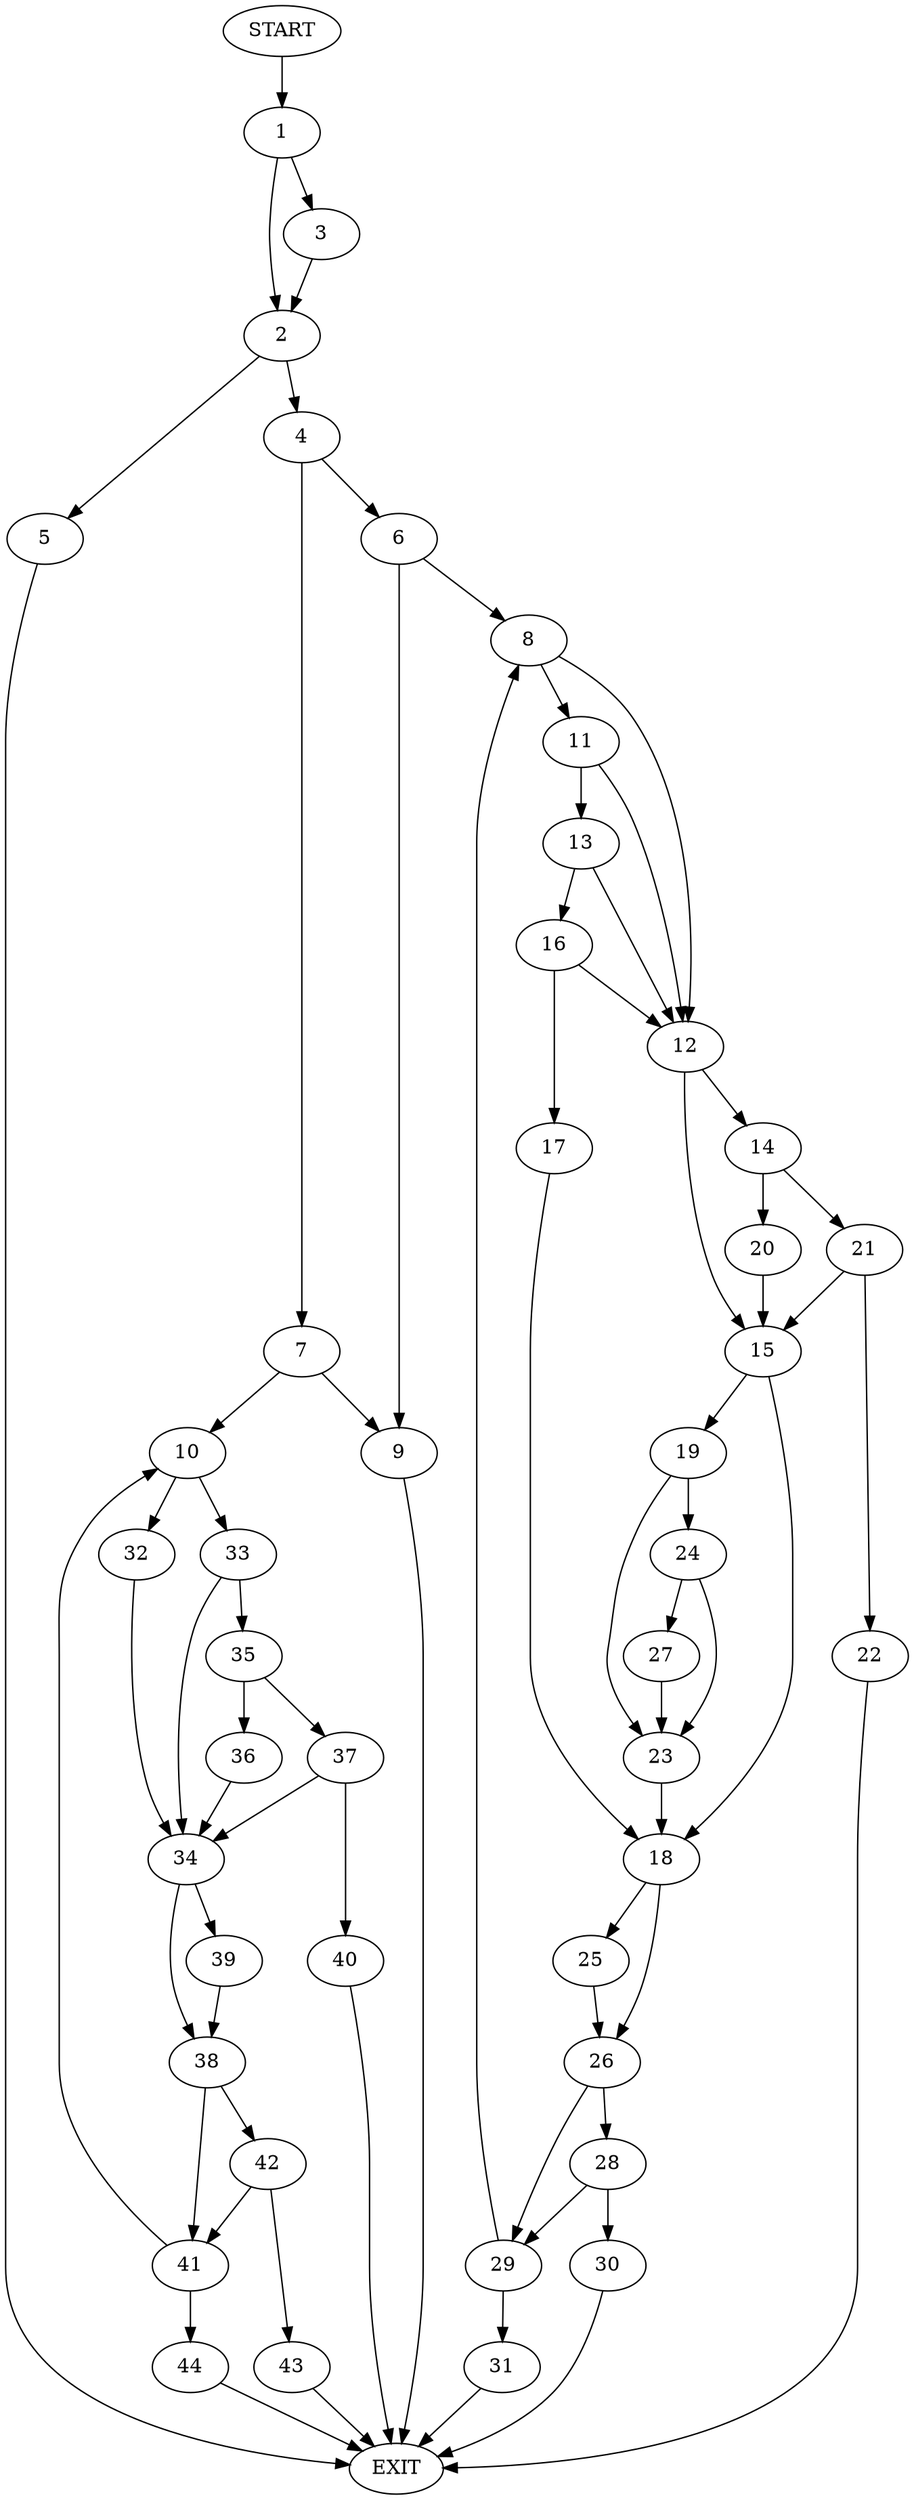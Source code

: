 digraph {
0 [label="START"]
45 [label="EXIT"]
0 -> 1
1 -> 2
1 -> 3
2 -> 4
2 -> 5
3 -> 2
5 -> 45
4 -> 6
4 -> 7
6 -> 8
6 -> 9
7 -> 10
7 -> 9
8 -> 11
8 -> 12
9 -> 45
11 -> 12
11 -> 13
12 -> 14
12 -> 15
13 -> 16
13 -> 12
16 -> 12
16 -> 17
17 -> 18
15 -> 19
15 -> 18
14 -> 20
14 -> 21
20 -> 15
21 -> 22
21 -> 15
22 -> 45
19 -> 23
19 -> 24
18 -> 25
18 -> 26
23 -> 18
24 -> 23
24 -> 27
27 -> 23
26 -> 28
26 -> 29
25 -> 26
28 -> 29
28 -> 30
29 -> 8
29 -> 31
30 -> 45
31 -> 45
10 -> 32
10 -> 33
32 -> 34
33 -> 34
33 -> 35
35 -> 36
35 -> 37
34 -> 38
34 -> 39
37 -> 40
37 -> 34
36 -> 34
40 -> 45
38 -> 41
38 -> 42
39 -> 38
42 -> 43
42 -> 41
41 -> 10
41 -> 44
43 -> 45
44 -> 45
}
